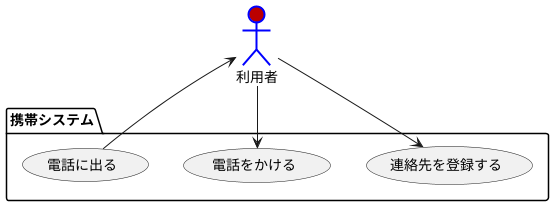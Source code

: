 @startuml ユースケース図
' left to right direction
actor 利用者 #BB0000;line:Blue;line.bold;
package 携帯システム {
usecase 連絡先を登録する
usecase 電話をかける
usecase 電話に出る
}
利用者 --> 連絡先を登録する
利用者 --> 電話をかける
利用者 <--電話に出る
@enduml
例